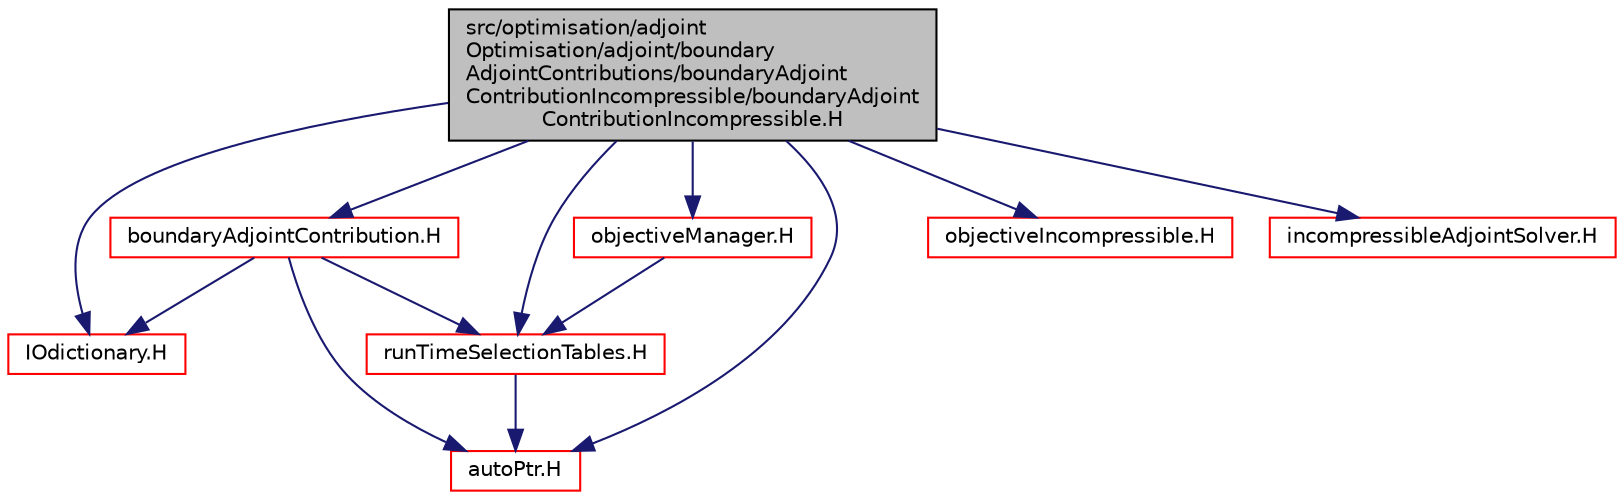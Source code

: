 digraph "src/optimisation/adjointOptimisation/adjoint/boundaryAdjointContributions/boundaryAdjointContributionIncompressible/boundaryAdjointContributionIncompressible.H"
{
  bgcolor="transparent";
  edge [fontname="Helvetica",fontsize="10",labelfontname="Helvetica",labelfontsize="10"];
  node [fontname="Helvetica",fontsize="10",shape=record];
  Node1 [label="src/optimisation/adjoint\lOptimisation/adjoint/boundary\lAdjointContributions/boundaryAdjoint\lContributionIncompressible/boundaryAdjoint\lContributionIncompressible.H",height=0.2,width=0.4,color="black", fillcolor="grey75", style="filled" fontcolor="black"];
  Node1 -> Node2 [color="midnightblue",fontsize="10",style="solid",fontname="Helvetica"];
  Node2 [label="boundaryAdjointContribution.H",height=0.2,width=0.4,color="red",URL="$boundaryAdjointContribution_8H.html"];
  Node2 -> Node3 [color="midnightblue",fontsize="10",style="solid",fontname="Helvetica"];
  Node3 [label="IOdictionary.H",height=0.2,width=0.4,color="red",URL="$IOdictionary_8H.html"];
  Node2 -> Node4 [color="midnightblue",fontsize="10",style="solid",fontname="Helvetica"];
  Node4 [label="autoPtr.H",height=0.2,width=0.4,color="red",URL="$autoPtr_8H.html"];
  Node2 -> Node5 [color="midnightblue",fontsize="10",style="solid",fontname="Helvetica"];
  Node5 [label="runTimeSelectionTables.H",height=0.2,width=0.4,color="red",URL="$runTimeSelectionTables_8H.html",tooltip="Macros to ease declaration of run-time selection tables. "];
  Node5 -> Node4 [color="midnightblue",fontsize="10",style="solid",fontname="Helvetica"];
  Node1 -> Node3 [color="midnightblue",fontsize="10",style="solid",fontname="Helvetica"];
  Node1 -> Node4 [color="midnightblue",fontsize="10",style="solid",fontname="Helvetica"];
  Node1 -> Node5 [color="midnightblue",fontsize="10",style="solid",fontname="Helvetica"];
  Node1 -> Node6 [color="midnightblue",fontsize="10",style="solid",fontname="Helvetica"];
  Node6 [label="objectiveManager.H",height=0.2,width=0.4,color="red",URL="$objectiveManager_8H.html"];
  Node6 -> Node5 [color="midnightblue",fontsize="10",style="solid",fontname="Helvetica"];
  Node1 -> Node7 [color="midnightblue",fontsize="10",style="solid",fontname="Helvetica"];
  Node7 [label="objectiveIncompressible.H",height=0.2,width=0.4,color="red",URL="$objectiveIncompressible_8H.html"];
  Node1 -> Node8 [color="midnightblue",fontsize="10",style="solid",fontname="Helvetica"];
  Node8 [label="incompressibleAdjointSolver.H",height=0.2,width=0.4,color="red",URL="$incompressibleAdjointSolver_8H.html"];
}
